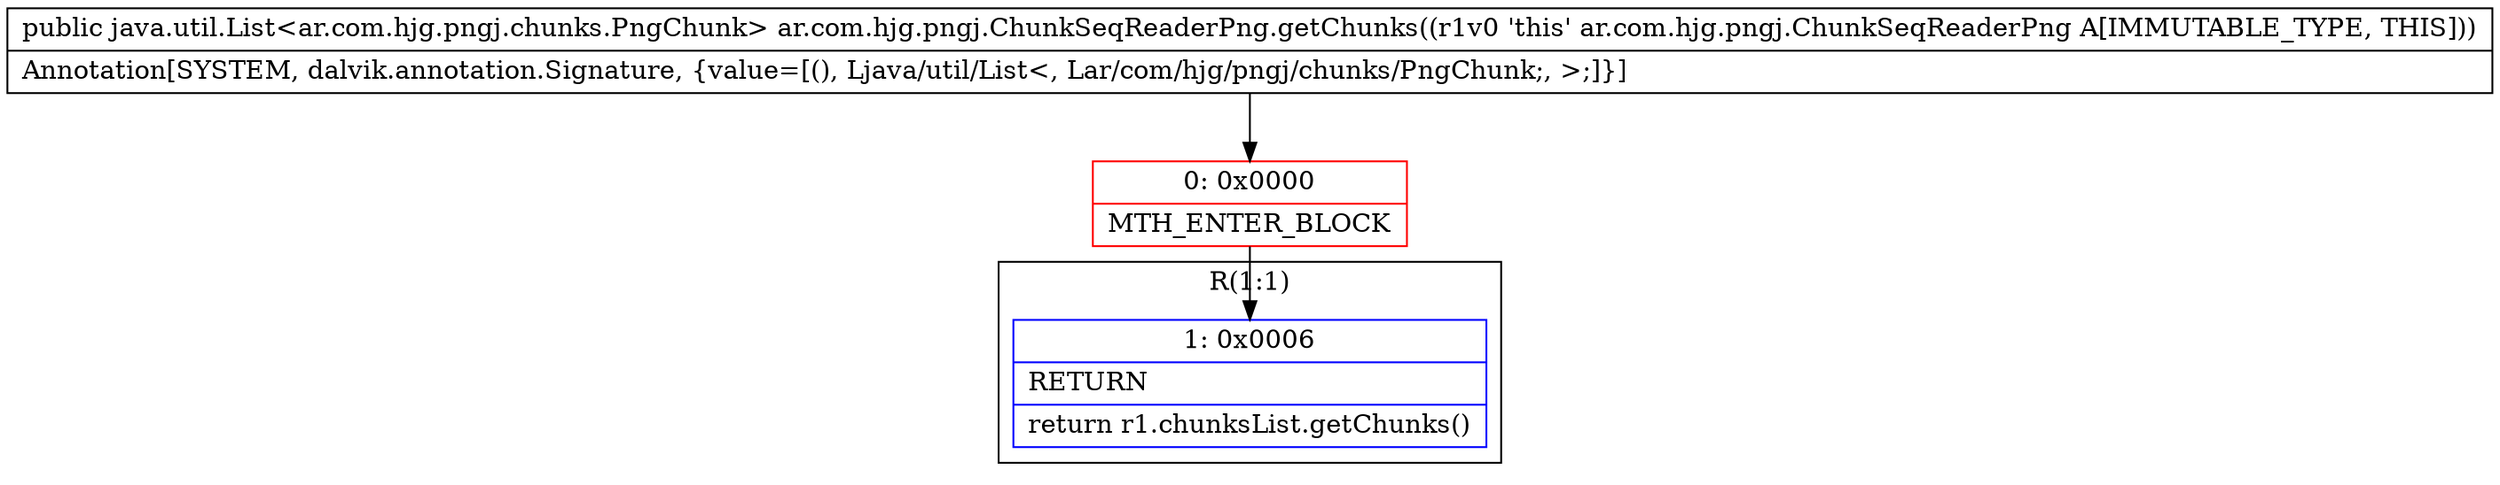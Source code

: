 digraph "CFG forar.com.hjg.pngj.ChunkSeqReaderPng.getChunks()Ljava\/util\/List;" {
subgraph cluster_Region_785995290 {
label = "R(1:1)";
node [shape=record,color=blue];
Node_1 [shape=record,label="{1\:\ 0x0006|RETURN\l|return r1.chunksList.getChunks()\l}"];
}
Node_0 [shape=record,color=red,label="{0\:\ 0x0000|MTH_ENTER_BLOCK\l}"];
MethodNode[shape=record,label="{public java.util.List\<ar.com.hjg.pngj.chunks.PngChunk\> ar.com.hjg.pngj.ChunkSeqReaderPng.getChunks((r1v0 'this' ar.com.hjg.pngj.ChunkSeqReaderPng A[IMMUTABLE_TYPE, THIS]))  | Annotation[SYSTEM, dalvik.annotation.Signature, \{value=[(), Ljava\/util\/List\<, Lar\/com\/hjg\/pngj\/chunks\/PngChunk;, \>;]\}]\l}"];
MethodNode -> Node_0;
Node_0 -> Node_1;
}

